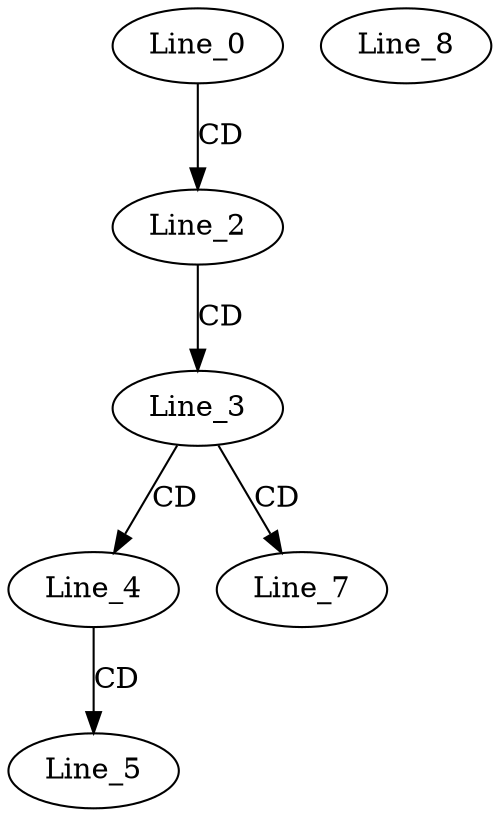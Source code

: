 digraph G {
  Line_0;
  Line_2;
  Line_3;
  Line_4;
  Line_5;
  Line_7;
  Line_8;
  Line_0 -> Line_2 [ label="CD" ];
  Line_2 -> Line_3 [ label="CD" ];
  Line_3 -> Line_4 [ label="CD" ];
  Line_4 -> Line_5 [ label="CD" ];
  Line_3 -> Line_7 [ label="CD" ];
}

